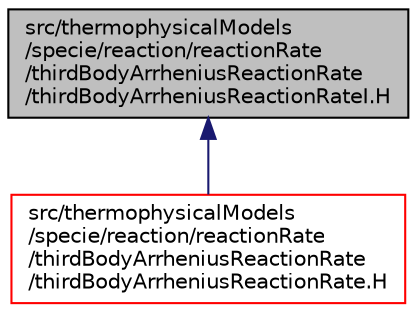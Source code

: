 digraph "src/thermophysicalModels/specie/reaction/reactionRate/thirdBodyArrheniusReactionRate/thirdBodyArrheniusReactionRateI.H"
{
  bgcolor="transparent";
  edge [fontname="Helvetica",fontsize="10",labelfontname="Helvetica",labelfontsize="10"];
  node [fontname="Helvetica",fontsize="10",shape=record];
  Node1 [label="src/thermophysicalModels\l/specie/reaction/reactionRate\l/thirdBodyArrheniusReactionRate\l/thirdBodyArrheniusReactionRateI.H",height=0.2,width=0.4,color="black", fillcolor="grey75", style="filled", fontcolor="black"];
  Node1 -> Node2 [dir="back",color="midnightblue",fontsize="10",style="solid",fontname="Helvetica"];
  Node2 [label="src/thermophysicalModels\l/specie/reaction/reactionRate\l/thirdBodyArrheniusReactionRate\l/thirdBodyArrheniusReactionRate.H",height=0.2,width=0.4,color="red",URL="$a17000.html"];
}
